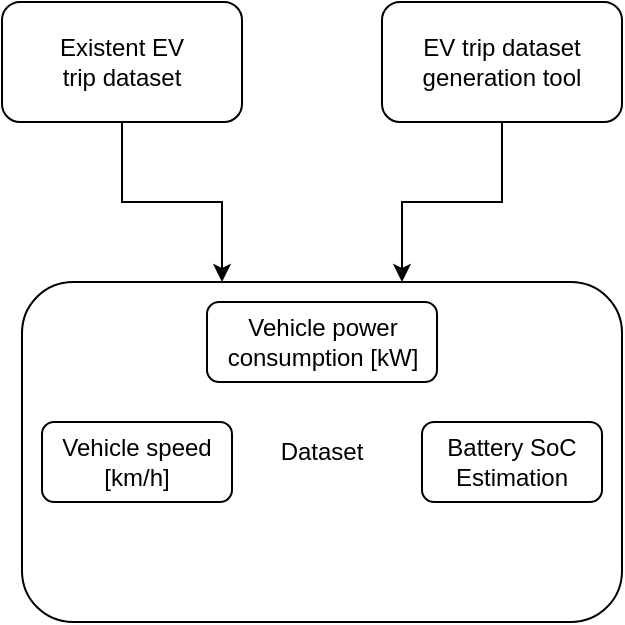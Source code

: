 <mxfile version="16.5.1" type="device"><diagram id="z0GQ9KG_e-gkuGrKsq2B" name="Page-1"><mxGraphModel dx="760" dy="608" grid="1" gridSize="10" guides="1" tooltips="1" connect="1" arrows="1" fold="1" page="1" pageScale="1" pageWidth="850" pageHeight="1100" math="0" shadow="0"><root><mxCell id="0"/><mxCell id="1" parent="0"/><mxCell id="ZFxUl6cW8GbRTwTyWwCz-1" value="Dataset" style="rounded=1;whiteSpace=wrap;html=1;" parent="1" vertex="1"><mxGeometry x="250" y="220" width="300" height="170" as="geometry"/></mxCell><mxCell id="ZFxUl6cW8GbRTwTyWwCz-2" value="Vehicle power consumption [kW]" style="rounded=1;whiteSpace=wrap;html=1;" parent="1" vertex="1"><mxGeometry x="342.5" y="230" width="115" height="40" as="geometry"/></mxCell><mxCell id="ZFxUl6cW8GbRTwTyWwCz-3" value="Vehicle speed&lt;br&gt;[km/h]" style="rounded=1;whiteSpace=wrap;html=1;" parent="1" vertex="1"><mxGeometry x="260" y="290" width="95" height="40" as="geometry"/></mxCell><mxCell id="ZFxUl6cW8GbRTwTyWwCz-6" value="Battery SoC Estimation" style="rounded=1;whiteSpace=wrap;html=1;" parent="1" vertex="1"><mxGeometry x="450" y="290" width="90" height="40" as="geometry"/></mxCell><mxCell id="Nss15ZQLoVKJmhz9nene-4" value="" style="edgeStyle=orthogonalEdgeStyle;rounded=0;orthogonalLoop=1;jettySize=auto;html=1;" edge="1" parent="1" source="Nss15ZQLoVKJmhz9nene-1"><mxGeometry relative="1" as="geometry"><mxPoint x="440" y="220" as="targetPoint"/><Array as="points"><mxPoint x="490" y="180"/><mxPoint x="440" y="180"/></Array></mxGeometry></mxCell><mxCell id="Nss15ZQLoVKJmhz9nene-1" value="EV trip dataset&lt;br&gt;generation tool" style="rounded=1;whiteSpace=wrap;html=1;" vertex="1" parent="1"><mxGeometry x="430" y="80" width="120" height="60" as="geometry"/></mxCell><mxCell id="Nss15ZQLoVKJmhz9nene-3" value="" style="edgeStyle=orthogonalEdgeStyle;rounded=0;orthogonalLoop=1;jettySize=auto;html=1;" edge="1" parent="1" source="Nss15ZQLoVKJmhz9nene-2" target="ZFxUl6cW8GbRTwTyWwCz-1"><mxGeometry relative="1" as="geometry"><Array as="points"><mxPoint x="300" y="180"/><mxPoint x="350" y="180"/></Array></mxGeometry></mxCell><mxCell id="Nss15ZQLoVKJmhz9nene-2" value="Existent EV &lt;br&gt;trip dataset" style="rounded=1;whiteSpace=wrap;html=1;" vertex="1" parent="1"><mxGeometry x="240" y="80" width="120" height="60" as="geometry"/></mxCell></root></mxGraphModel></diagram></mxfile>